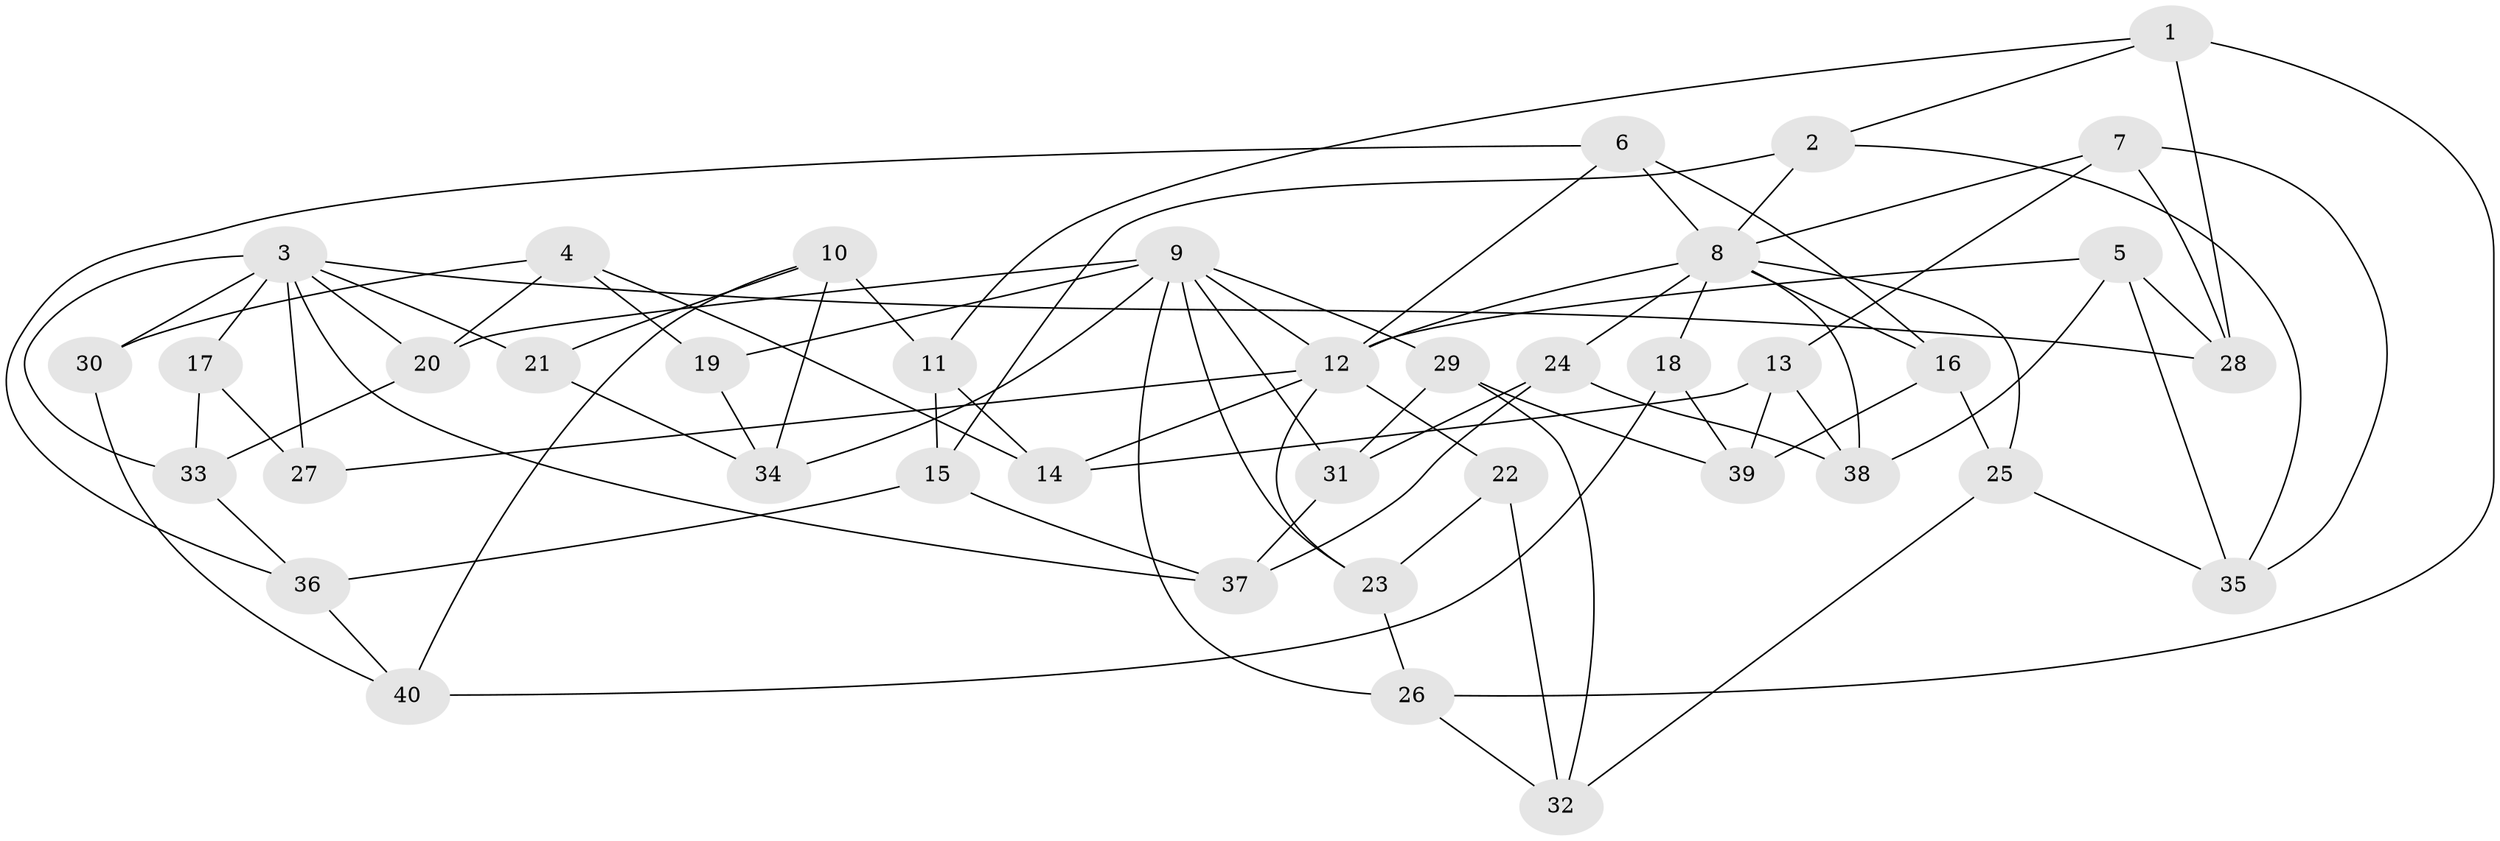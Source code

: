 // original degree distribution, {4: 1.0}
// Generated by graph-tools (version 1.1) at 2025/53/03/04/25 22:53:45]
// undirected, 40 vertices, 85 edges
graph export_dot {
  node [color=gray90,style=filled];
  1;
  2;
  3;
  4;
  5;
  6;
  7;
  8;
  9;
  10;
  11;
  12;
  13;
  14;
  15;
  16;
  17;
  18;
  19;
  20;
  21;
  22;
  23;
  24;
  25;
  26;
  27;
  28;
  29;
  30;
  31;
  32;
  33;
  34;
  35;
  36;
  37;
  38;
  39;
  40;
  1 -- 2 [weight=1.0];
  1 -- 11 [weight=1.0];
  1 -- 26 [weight=1.0];
  1 -- 28 [weight=1.0];
  2 -- 8 [weight=1.0];
  2 -- 15 [weight=1.0];
  2 -- 35 [weight=1.0];
  3 -- 17 [weight=2.0];
  3 -- 20 [weight=1.0];
  3 -- 21 [weight=2.0];
  3 -- 27 [weight=2.0];
  3 -- 28 [weight=1.0];
  3 -- 30 [weight=2.0];
  3 -- 33 [weight=1.0];
  3 -- 37 [weight=1.0];
  4 -- 14 [weight=1.0];
  4 -- 19 [weight=1.0];
  4 -- 20 [weight=1.0];
  4 -- 30 [weight=1.0];
  5 -- 12 [weight=1.0];
  5 -- 28 [weight=1.0];
  5 -- 35 [weight=1.0];
  5 -- 38 [weight=1.0];
  6 -- 8 [weight=1.0];
  6 -- 12 [weight=1.0];
  6 -- 16 [weight=1.0];
  6 -- 36 [weight=1.0];
  7 -- 8 [weight=1.0];
  7 -- 13 [weight=1.0];
  7 -- 28 [weight=1.0];
  7 -- 35 [weight=1.0];
  8 -- 12 [weight=1.0];
  8 -- 16 [weight=1.0];
  8 -- 18 [weight=2.0];
  8 -- 24 [weight=1.0];
  8 -- 25 [weight=1.0];
  8 -- 38 [weight=1.0];
  9 -- 12 [weight=2.0];
  9 -- 19 [weight=2.0];
  9 -- 20 [weight=1.0];
  9 -- 23 [weight=1.0];
  9 -- 26 [weight=1.0];
  9 -- 29 [weight=1.0];
  9 -- 31 [weight=1.0];
  9 -- 34 [weight=1.0];
  10 -- 11 [weight=1.0];
  10 -- 21 [weight=1.0];
  10 -- 34 [weight=1.0];
  10 -- 40 [weight=1.0];
  11 -- 14 [weight=1.0];
  11 -- 15 [weight=1.0];
  12 -- 14 [weight=1.0];
  12 -- 22 [weight=2.0];
  12 -- 23 [weight=1.0];
  12 -- 27 [weight=1.0];
  13 -- 14 [weight=1.0];
  13 -- 38 [weight=1.0];
  13 -- 39 [weight=1.0];
  15 -- 36 [weight=1.0];
  15 -- 37 [weight=1.0];
  16 -- 25 [weight=1.0];
  16 -- 39 [weight=1.0];
  17 -- 27 [weight=1.0];
  17 -- 33 [weight=1.0];
  18 -- 39 [weight=1.0];
  18 -- 40 [weight=1.0];
  19 -- 34 [weight=1.0];
  20 -- 33 [weight=1.0];
  21 -- 34 [weight=1.0];
  22 -- 23 [weight=1.0];
  22 -- 32 [weight=1.0];
  23 -- 26 [weight=1.0];
  24 -- 31 [weight=1.0];
  24 -- 37 [weight=1.0];
  24 -- 38 [weight=1.0];
  25 -- 32 [weight=1.0];
  25 -- 35 [weight=1.0];
  26 -- 32 [weight=1.0];
  29 -- 31 [weight=1.0];
  29 -- 32 [weight=1.0];
  29 -- 39 [weight=1.0];
  30 -- 40 [weight=1.0];
  31 -- 37 [weight=1.0];
  33 -- 36 [weight=1.0];
  36 -- 40 [weight=1.0];
}
